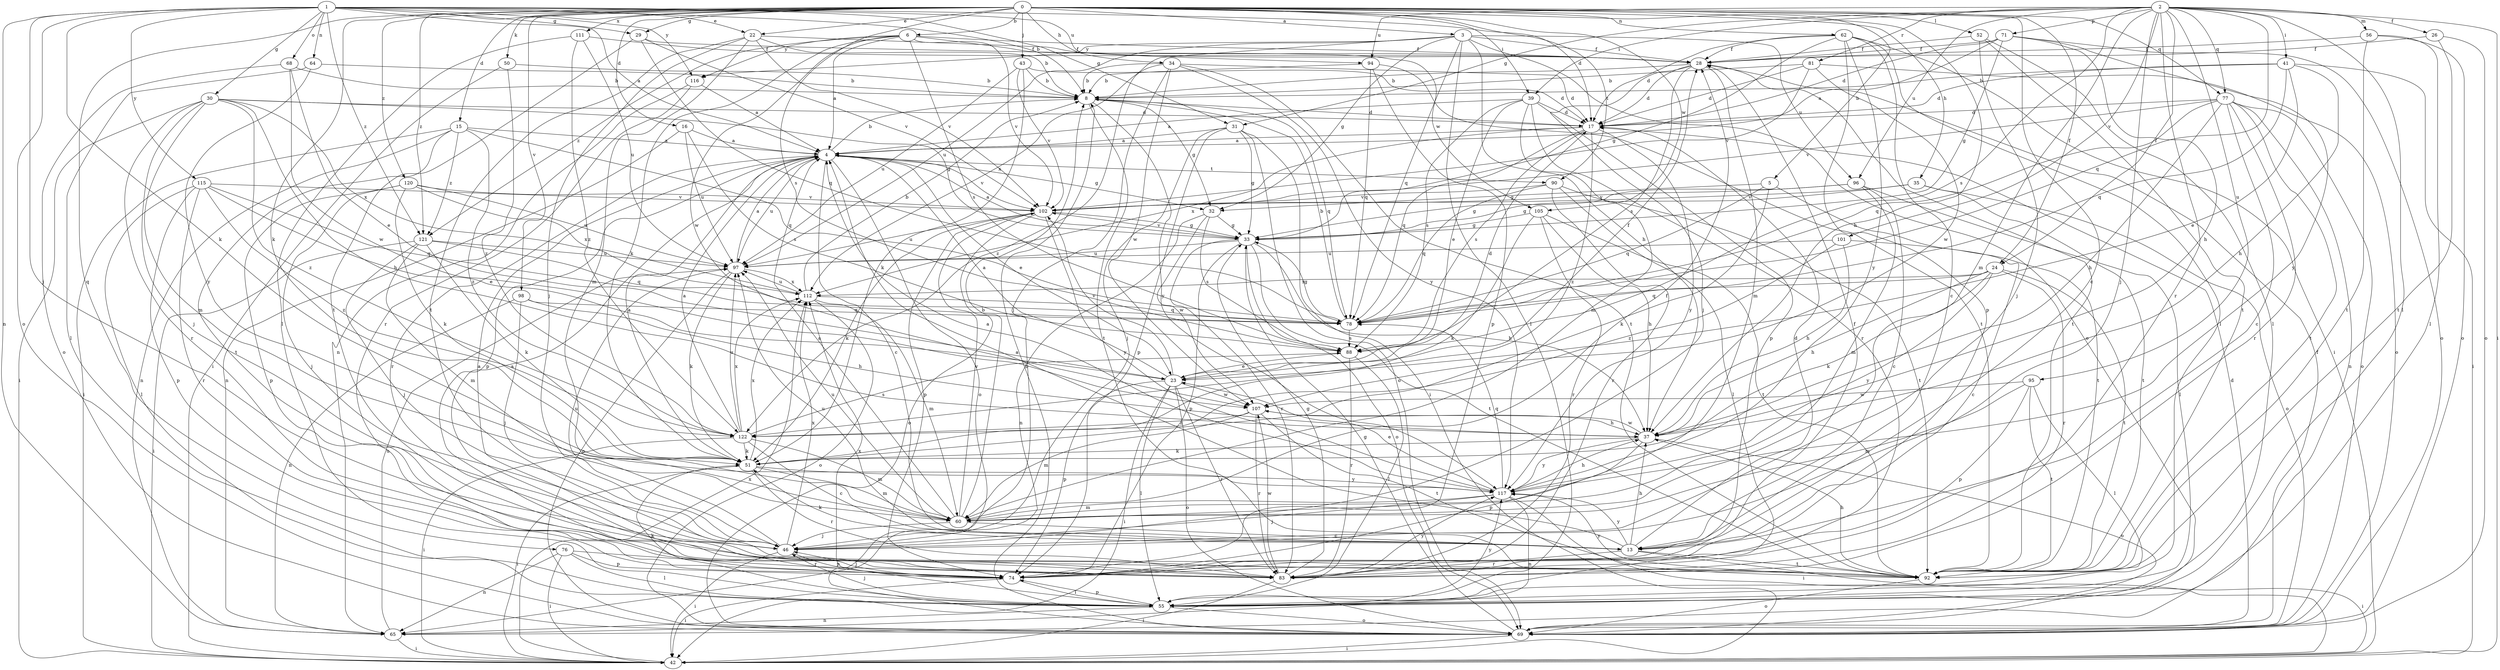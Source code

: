 strict digraph  {
0;
1;
2;
3;
4;
5;
6;
8;
13;
15;
16;
17;
22;
23;
24;
26;
28;
29;
30;
31;
32;
33;
34;
35;
37;
39;
41;
42;
43;
46;
50;
51;
52;
55;
56;
60;
62;
64;
65;
68;
69;
71;
74;
76;
77;
78;
81;
83;
88;
90;
92;
94;
95;
96;
97;
98;
101;
102;
105;
107;
111;
112;
115;
116;
117;
120;
121;
122;
0 -> 3  [label=a];
0 -> 5  [label=b];
0 -> 6  [label=b];
0 -> 13  [label=c];
0 -> 15  [label=d];
0 -> 16  [label=d];
0 -> 22  [label=e];
0 -> 24  [label=f];
0 -> 29  [label=g];
0 -> 34  [label=h];
0 -> 35  [label=h];
0 -> 37  [label=h];
0 -> 39  [label=i];
0 -> 43  [label=j];
0 -> 50  [label=k];
0 -> 51  [label=k];
0 -> 52  [label=l];
0 -> 62  [label=n];
0 -> 76  [label=q];
0 -> 77  [label=q];
0 -> 88  [label=s];
0 -> 90  [label=t];
0 -> 98  [label=v];
0 -> 105  [label=w];
0 -> 111  [label=x];
0 -> 120  [label=z];
0 -> 121  [label=z];
1 -> 4  [label=a];
1 -> 8  [label=b];
1 -> 17  [label=d];
1 -> 22  [label=e];
1 -> 29  [label=g];
1 -> 30  [label=g];
1 -> 31  [label=g];
1 -> 46  [label=j];
1 -> 51  [label=k];
1 -> 64  [label=n];
1 -> 65  [label=n];
1 -> 68  [label=o];
1 -> 69  [label=o];
1 -> 94  [label=u];
1 -> 115  [label=y];
1 -> 116  [label=y];
1 -> 121  [label=z];
2 -> 24  [label=f];
2 -> 26  [label=f];
2 -> 31  [label=g];
2 -> 39  [label=i];
2 -> 41  [label=i];
2 -> 42  [label=i];
2 -> 46  [label=j];
2 -> 55  [label=l];
2 -> 56  [label=m];
2 -> 60  [label=m];
2 -> 71  [label=p];
2 -> 77  [label=q];
2 -> 78  [label=q];
2 -> 81  [label=r];
2 -> 83  [label=r];
2 -> 88  [label=s];
2 -> 94  [label=u];
2 -> 95  [label=u];
2 -> 96  [label=u];
2 -> 101  [label=v];
3 -> 28  [label=f];
3 -> 32  [label=g];
3 -> 37  [label=h];
3 -> 55  [label=l];
3 -> 69  [label=o];
3 -> 78  [label=q];
3 -> 96  [label=u];
3 -> 97  [label=u];
3 -> 112  [label=x];
3 -> 116  [label=y];
4 -> 8  [label=b];
4 -> 13  [label=c];
4 -> 23  [label=e];
4 -> 32  [label=g];
4 -> 69  [label=o];
4 -> 74  [label=p];
4 -> 83  [label=r];
4 -> 90  [label=t];
4 -> 97  [label=u];
4 -> 102  [label=v];
5 -> 32  [label=g];
5 -> 51  [label=k];
5 -> 78  [label=q];
5 -> 92  [label=t];
6 -> 4  [label=a];
6 -> 28  [label=f];
6 -> 51  [label=k];
6 -> 88  [label=s];
6 -> 102  [label=v];
6 -> 105  [label=w];
6 -> 107  [label=w];
6 -> 116  [label=y];
6 -> 121  [label=z];
8 -> 17  [label=d];
8 -> 32  [label=g];
8 -> 78  [label=q];
8 -> 92  [label=t];
8 -> 117  [label=y];
13 -> 4  [label=a];
13 -> 17  [label=d];
13 -> 37  [label=h];
13 -> 42  [label=i];
13 -> 51  [label=k];
13 -> 83  [label=r];
13 -> 92  [label=t];
13 -> 97  [label=u];
13 -> 117  [label=y];
15 -> 4  [label=a];
15 -> 42  [label=i];
15 -> 65  [label=n];
15 -> 78  [label=q];
15 -> 92  [label=t];
15 -> 121  [label=z];
15 -> 122  [label=z];
16 -> 4  [label=a];
16 -> 65  [label=n];
16 -> 88  [label=s];
16 -> 97  [label=u];
17 -> 4  [label=a];
17 -> 78  [label=q];
17 -> 88  [label=s];
17 -> 112  [label=x];
17 -> 117  [label=y];
17 -> 122  [label=z];
22 -> 8  [label=b];
22 -> 28  [label=f];
22 -> 46  [label=j];
22 -> 60  [label=m];
22 -> 92  [label=t];
22 -> 102  [label=v];
23 -> 4  [label=a];
23 -> 17  [label=d];
23 -> 28  [label=f];
23 -> 42  [label=i];
23 -> 55  [label=l];
23 -> 69  [label=o];
23 -> 74  [label=p];
23 -> 83  [label=r];
23 -> 102  [label=v];
23 -> 107  [label=w];
24 -> 37  [label=h];
24 -> 51  [label=k];
24 -> 78  [label=q];
24 -> 83  [label=r];
24 -> 92  [label=t];
24 -> 112  [label=x];
24 -> 117  [label=y];
26 -> 28  [label=f];
26 -> 69  [label=o];
26 -> 92  [label=t];
28 -> 8  [label=b];
28 -> 17  [label=d];
28 -> 46  [label=j];
28 -> 60  [label=m];
28 -> 88  [label=s];
28 -> 92  [label=t];
29 -> 28  [label=f];
29 -> 78  [label=q];
29 -> 92  [label=t];
29 -> 102  [label=v];
30 -> 17  [label=d];
30 -> 33  [label=g];
30 -> 37  [label=h];
30 -> 42  [label=i];
30 -> 46  [label=j];
30 -> 60  [label=m];
30 -> 83  [label=r];
30 -> 112  [label=x];
30 -> 122  [label=z];
31 -> 4  [label=a];
31 -> 33  [label=g];
31 -> 42  [label=i];
31 -> 46  [label=j];
31 -> 69  [label=o];
31 -> 74  [label=p];
32 -> 33  [label=g];
32 -> 65  [label=n];
32 -> 88  [label=s];
32 -> 107  [label=w];
33 -> 4  [label=a];
33 -> 37  [label=h];
33 -> 69  [label=o];
33 -> 74  [label=p];
33 -> 83  [label=r];
33 -> 92  [label=t];
33 -> 97  [label=u];
33 -> 102  [label=v];
34 -> 8  [label=b];
34 -> 17  [label=d];
34 -> 46  [label=j];
34 -> 92  [label=t];
34 -> 107  [label=w];
34 -> 117  [label=y];
34 -> 122  [label=z];
35 -> 33  [label=g];
35 -> 69  [label=o];
35 -> 92  [label=t];
35 -> 102  [label=v];
37 -> 51  [label=k];
37 -> 69  [label=o];
37 -> 74  [label=p];
37 -> 107  [label=w];
37 -> 117  [label=y];
39 -> 4  [label=a];
39 -> 17  [label=d];
39 -> 23  [label=e];
39 -> 60  [label=m];
39 -> 74  [label=p];
39 -> 83  [label=r];
39 -> 88  [label=s];
41 -> 8  [label=b];
41 -> 17  [label=d];
41 -> 23  [label=e];
41 -> 37  [label=h];
41 -> 42  [label=i];
41 -> 78  [label=q];
42 -> 112  [label=x];
43 -> 8  [label=b];
43 -> 17  [label=d];
43 -> 51  [label=k];
43 -> 97  [label=u];
43 -> 102  [label=v];
46 -> 42  [label=i];
46 -> 74  [label=p];
46 -> 97  [label=u];
46 -> 112  [label=x];
50 -> 8  [label=b];
50 -> 42  [label=i];
50 -> 122  [label=z];
51 -> 4  [label=a];
51 -> 42  [label=i];
51 -> 60  [label=m];
51 -> 83  [label=r];
51 -> 112  [label=x];
51 -> 117  [label=y];
52 -> 28  [label=f];
52 -> 46  [label=j];
52 -> 55  [label=l];
52 -> 92  [label=t];
55 -> 46  [label=j];
55 -> 51  [label=k];
55 -> 65  [label=n];
55 -> 69  [label=o];
55 -> 74  [label=p];
55 -> 112  [label=x];
55 -> 117  [label=y];
56 -> 28  [label=f];
56 -> 55  [label=l];
56 -> 69  [label=o];
56 -> 92  [label=t];
60 -> 4  [label=a];
60 -> 8  [label=b];
60 -> 13  [label=c];
60 -> 28  [label=f];
60 -> 46  [label=j];
60 -> 97  [label=u];
60 -> 102  [label=v];
62 -> 13  [label=c];
62 -> 17  [label=d];
62 -> 28  [label=f];
62 -> 33  [label=g];
62 -> 42  [label=i];
62 -> 55  [label=l];
62 -> 74  [label=p];
62 -> 117  [label=y];
64 -> 8  [label=b];
64 -> 55  [label=l];
64 -> 117  [label=y];
65 -> 42  [label=i];
65 -> 97  [label=u];
68 -> 8  [label=b];
68 -> 23  [label=e];
68 -> 69  [label=o];
68 -> 107  [label=w];
69 -> 8  [label=b];
69 -> 17  [label=d];
69 -> 28  [label=f];
69 -> 33  [label=g];
69 -> 42  [label=i];
71 -> 4  [label=a];
71 -> 17  [label=d];
71 -> 28  [label=f];
71 -> 33  [label=g];
71 -> 37  [label=h];
71 -> 69  [label=o];
71 -> 117  [label=y];
74 -> 4  [label=a];
74 -> 28  [label=f];
74 -> 42  [label=i];
74 -> 46  [label=j];
74 -> 55  [label=l];
76 -> 42  [label=i];
76 -> 55  [label=l];
76 -> 65  [label=n];
76 -> 74  [label=p];
76 -> 83  [label=r];
77 -> 13  [label=c];
77 -> 17  [label=d];
77 -> 37  [label=h];
77 -> 65  [label=n];
77 -> 69  [label=o];
77 -> 78  [label=q];
77 -> 83  [label=r];
77 -> 92  [label=t];
77 -> 102  [label=v];
78 -> 8  [label=b];
78 -> 33  [label=g];
78 -> 88  [label=s];
81 -> 8  [label=b];
81 -> 17  [label=d];
81 -> 69  [label=o];
81 -> 102  [label=v];
81 -> 107  [label=w];
83 -> 4  [label=a];
83 -> 33  [label=g];
83 -> 42  [label=i];
83 -> 107  [label=w];
83 -> 117  [label=y];
88 -> 23  [label=e];
88 -> 55  [label=l];
88 -> 83  [label=r];
90 -> 55  [label=l];
90 -> 78  [label=q];
90 -> 83  [label=r];
90 -> 92  [label=t];
90 -> 102  [label=v];
92 -> 37  [label=h];
92 -> 69  [label=o];
92 -> 117  [label=y];
94 -> 8  [label=b];
94 -> 74  [label=p];
94 -> 78  [label=q];
94 -> 92  [label=t];
95 -> 55  [label=l];
95 -> 60  [label=m];
95 -> 74  [label=p];
95 -> 92  [label=t];
95 -> 107  [label=w];
96 -> 13  [label=c];
96 -> 33  [label=g];
96 -> 55  [label=l];
96 -> 60  [label=m];
96 -> 102  [label=v];
97 -> 4  [label=a];
97 -> 51  [label=k];
97 -> 69  [label=o];
97 -> 112  [label=x];
98 -> 37  [label=h];
98 -> 46  [label=j];
98 -> 65  [label=n];
98 -> 78  [label=q];
101 -> 13  [label=c];
101 -> 37  [label=h];
101 -> 97  [label=u];
101 -> 122  [label=z];
102 -> 33  [label=g];
102 -> 51  [label=k];
102 -> 69  [label=o];
102 -> 74  [label=p];
102 -> 97  [label=u];
102 -> 117  [label=y];
105 -> 33  [label=g];
105 -> 37  [label=h];
105 -> 51  [label=k];
105 -> 83  [label=r];
105 -> 92  [label=t];
107 -> 37  [label=h];
107 -> 60  [label=m];
107 -> 83  [label=r];
107 -> 92  [label=t];
107 -> 122  [label=z];
111 -> 28  [label=f];
111 -> 55  [label=l];
111 -> 97  [label=u];
111 -> 122  [label=z];
112 -> 8  [label=b];
112 -> 60  [label=m];
112 -> 69  [label=o];
112 -> 78  [label=q];
112 -> 97  [label=u];
115 -> 23  [label=e];
115 -> 55  [label=l];
115 -> 74  [label=p];
115 -> 78  [label=q];
115 -> 83  [label=r];
115 -> 102  [label=v];
115 -> 122  [label=z];
116 -> 4  [label=a];
116 -> 65  [label=n];
116 -> 83  [label=r];
117 -> 4  [label=a];
117 -> 23  [label=e];
117 -> 37  [label=h];
117 -> 42  [label=i];
117 -> 46  [label=j];
117 -> 60  [label=m];
117 -> 65  [label=n];
117 -> 78  [label=q];
120 -> 46  [label=j];
120 -> 51  [label=k];
120 -> 74  [label=p];
120 -> 97  [label=u];
120 -> 102  [label=v];
120 -> 112  [label=x];
121 -> 42  [label=i];
121 -> 46  [label=j];
121 -> 51  [label=k];
121 -> 60  [label=m];
121 -> 78  [label=q];
121 -> 97  [label=u];
122 -> 4  [label=a];
122 -> 13  [label=c];
122 -> 42  [label=i];
122 -> 51  [label=k];
122 -> 60  [label=m];
122 -> 88  [label=s];
122 -> 97  [label=u];
122 -> 112  [label=x];
}
